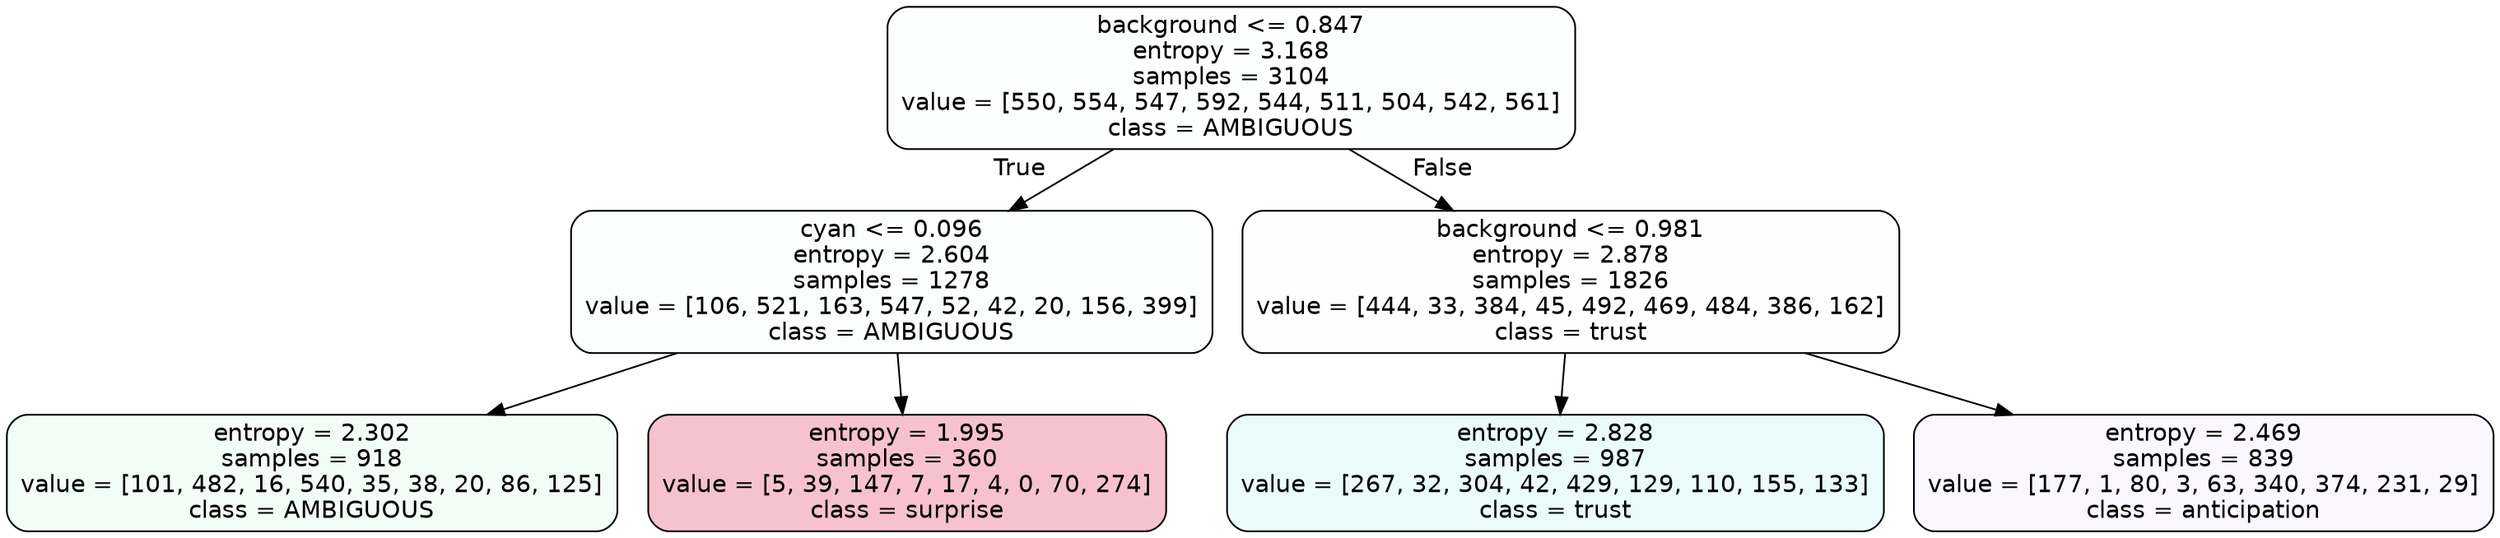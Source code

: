 digraph Tree {
node [shape=box, style="filled, rounded", color="black", fontname=helvetica] ;
edge [fontname=helvetica] ;
0 [label="background <= 0.847\nentropy = 3.168\nsamples = 3104\nvalue = [550, 554, 547, 592, 544, 511, 504, 542, 561]\nclass = AMBIGUOUS", fillcolor="#39e58102"] ;
1 [label="cyan <= 0.096\nentropy = 2.604\nsamples = 1278\nvalue = [106, 521, 163, 547, 52, 42, 20, 156, 399]\nclass = AMBIGUOUS", fillcolor="#39e58104"] ;
0 -> 1 [labeldistance=2.5, labelangle=45, headlabel="True"] ;
2 [label="entropy = 2.302\nsamples = 918\nvalue = [101, 482, 16, 540, 35, 38, 20, 86, 125]\nclass = AMBIGUOUS", fillcolor="#39e5810f"] ;
1 -> 2 ;
3 [label="entropy = 1.995\nsamples = 360\nvalue = [5, 39, 147, 7, 17, 4, 0, 70, 274]\nclass = surprise", fillcolor="#e539644e"] ;
1 -> 3 ;
4 [label="background <= 0.981\nentropy = 2.878\nsamples = 1826\nvalue = [444, 33, 384, 45, 492, 469, 484, 386, 162]\nclass = trust", fillcolor="#39d7e501"] ;
0 -> 4 [labeldistance=2.5, labelangle=-45, headlabel="False"] ;
5 [label="entropy = 2.828\nsamples = 987\nvalue = [267, 32, 304, 42, 429, 129, 110, 155, 133]\nclass = trust", fillcolor="#39d7e519"] ;
4 -> 5 ;
6 [label="entropy = 2.469\nsamples = 839\nvalue = [177, 1, 80, 3, 63, 340, 374, 231, 29]\nclass = anticipation", fillcolor="#8139e509"] ;
4 -> 6 ;
}